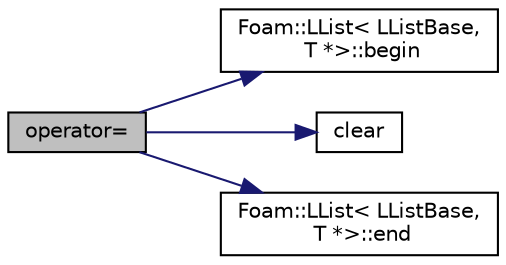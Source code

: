 digraph "operator="
{
  bgcolor="transparent";
  edge [fontname="Helvetica",fontsize="10",labelfontname="Helvetica",labelfontsize="10"];
  node [fontname="Helvetica",fontsize="10",shape=record];
  rankdir="LR";
  Node112 [label="operator=",height=0.2,width=0.4,color="black", fillcolor="grey75", style="filled", fontcolor="black"];
  Node112 -> Node113 [color="midnightblue",fontsize="10",style="solid",fontname="Helvetica"];
  Node113 [label="Foam::LList\< LListBase,\l T *\>::begin",height=0.2,width=0.4,color="black",URL="$a26905.html#ad69bd11391be1a1dba5c8202259664f8"];
  Node112 -> Node114 [color="midnightblue",fontsize="10",style="solid",fontname="Helvetica"];
  Node114 [label="clear",height=0.2,width=0.4,color="black",URL="$a39635.html#a0d972f1186e0939b42675a2df621c10e"];
  Node112 -> Node115 [color="midnightblue",fontsize="10",style="solid",fontname="Helvetica"];
  Node115 [label="Foam::LList\< LListBase,\l T *\>::end",height=0.2,width=0.4,color="black",URL="$a26905.html#a8c02327283a4fc936eae31f08ff9ff02"];
}
